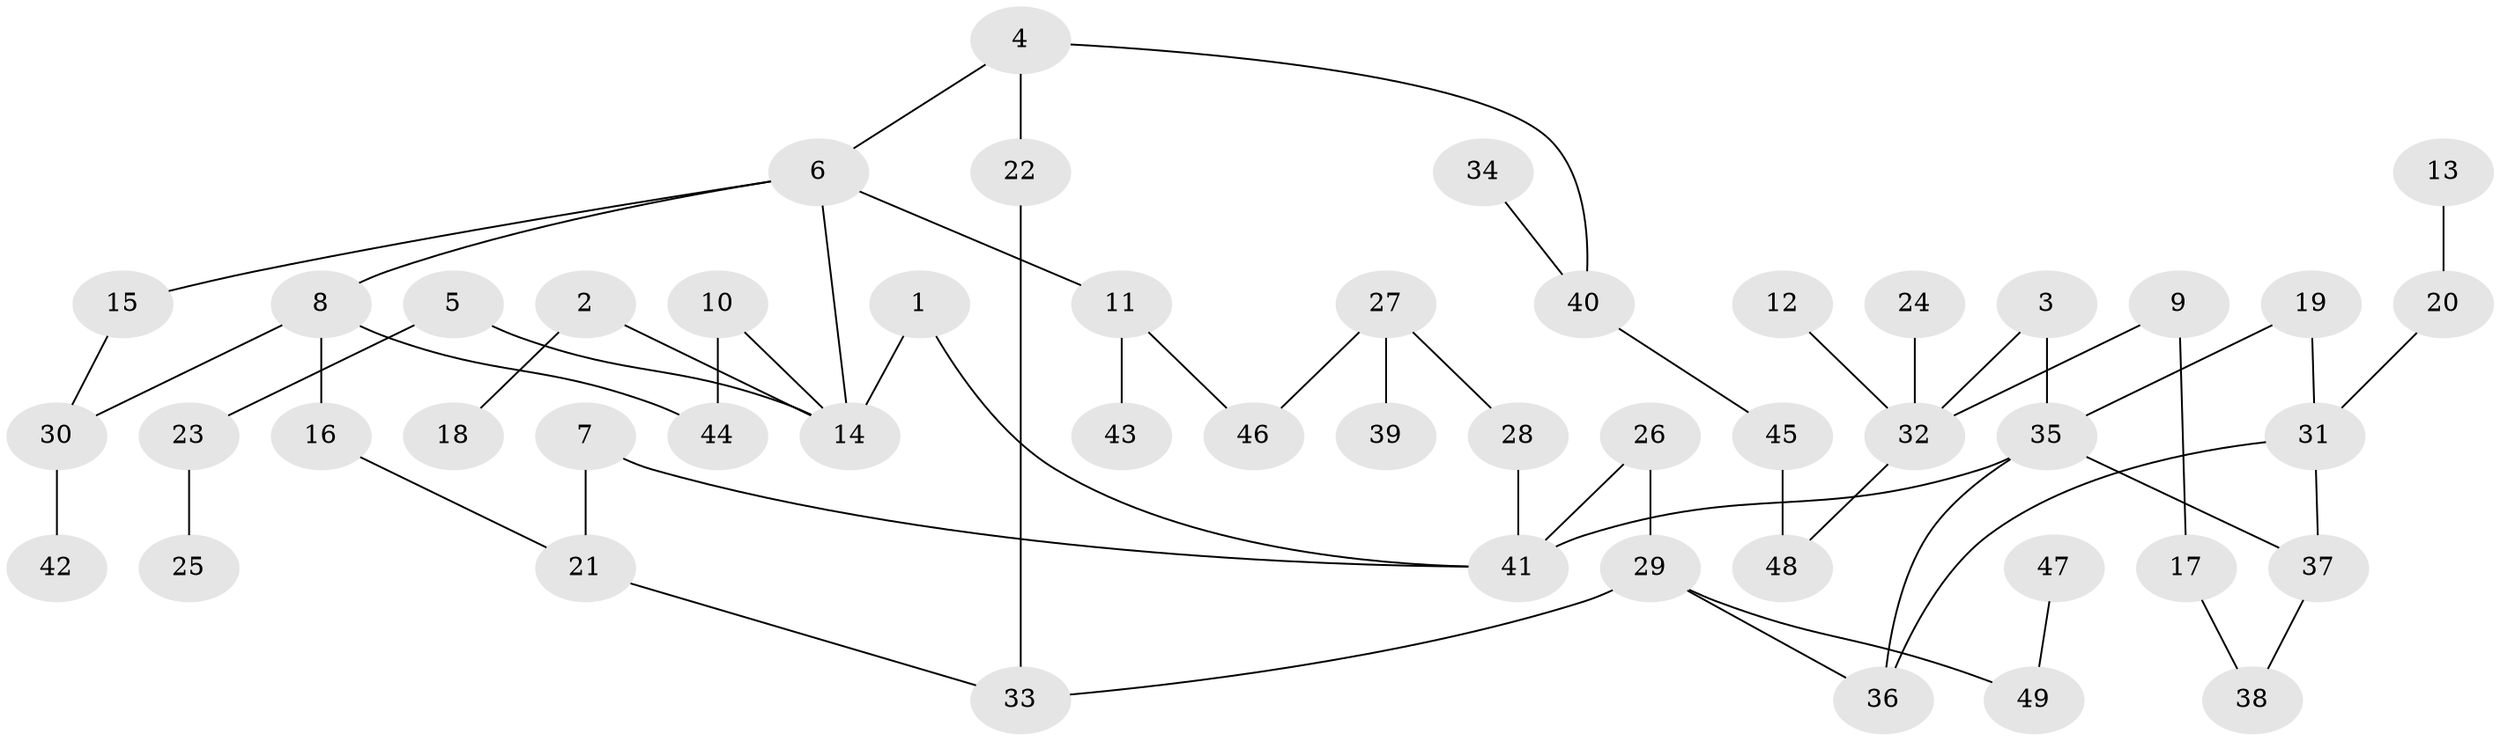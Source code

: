 // original degree distribution, {4: 0.08247422680412371, 6: 0.041237113402061855, 2: 0.23711340206185566, 3: 0.21649484536082475, 5: 0.020618556701030927, 1: 0.4020618556701031}
// Generated by graph-tools (version 1.1) at 2025/00/03/09/25 03:00:59]
// undirected, 49 vertices, 59 edges
graph export_dot {
graph [start="1"]
  node [color=gray90,style=filled];
  1;
  2;
  3;
  4;
  5;
  6;
  7;
  8;
  9;
  10;
  11;
  12;
  13;
  14;
  15;
  16;
  17;
  18;
  19;
  20;
  21;
  22;
  23;
  24;
  25;
  26;
  27;
  28;
  29;
  30;
  31;
  32;
  33;
  34;
  35;
  36;
  37;
  38;
  39;
  40;
  41;
  42;
  43;
  44;
  45;
  46;
  47;
  48;
  49;
  1 -- 14 [weight=1.0];
  1 -- 41 [weight=1.0];
  2 -- 14 [weight=1.0];
  2 -- 18 [weight=1.0];
  3 -- 32 [weight=1.0];
  3 -- 35 [weight=1.0];
  4 -- 6 [weight=1.0];
  4 -- 22 [weight=1.0];
  4 -- 40 [weight=1.0];
  5 -- 14 [weight=1.0];
  5 -- 23 [weight=1.0];
  6 -- 8 [weight=1.0];
  6 -- 11 [weight=1.0];
  6 -- 14 [weight=1.0];
  6 -- 15 [weight=1.0];
  7 -- 21 [weight=1.0];
  7 -- 41 [weight=1.0];
  8 -- 16 [weight=1.0];
  8 -- 30 [weight=1.0];
  8 -- 44 [weight=1.0];
  9 -- 17 [weight=1.0];
  9 -- 32 [weight=1.0];
  10 -- 14 [weight=1.0];
  10 -- 44 [weight=1.0];
  11 -- 43 [weight=1.0];
  11 -- 46 [weight=1.0];
  12 -- 32 [weight=1.0];
  13 -- 20 [weight=1.0];
  15 -- 30 [weight=1.0];
  16 -- 21 [weight=1.0];
  17 -- 38 [weight=1.0];
  19 -- 31 [weight=1.0];
  19 -- 35 [weight=1.0];
  20 -- 31 [weight=1.0];
  21 -- 33 [weight=1.0];
  22 -- 33 [weight=1.0];
  23 -- 25 [weight=1.0];
  24 -- 32 [weight=1.0];
  26 -- 29 [weight=1.0];
  26 -- 41 [weight=1.0];
  27 -- 28 [weight=1.0];
  27 -- 39 [weight=1.0];
  27 -- 46 [weight=1.0];
  28 -- 41 [weight=1.0];
  29 -- 33 [weight=1.0];
  29 -- 36 [weight=1.0];
  29 -- 49 [weight=1.0];
  30 -- 42 [weight=1.0];
  31 -- 36 [weight=1.0];
  31 -- 37 [weight=1.0];
  32 -- 48 [weight=1.0];
  34 -- 40 [weight=1.0];
  35 -- 36 [weight=1.0];
  35 -- 37 [weight=1.0];
  35 -- 41 [weight=1.0];
  37 -- 38 [weight=1.0];
  40 -- 45 [weight=1.0];
  45 -- 48 [weight=1.0];
  47 -- 49 [weight=1.0];
}
